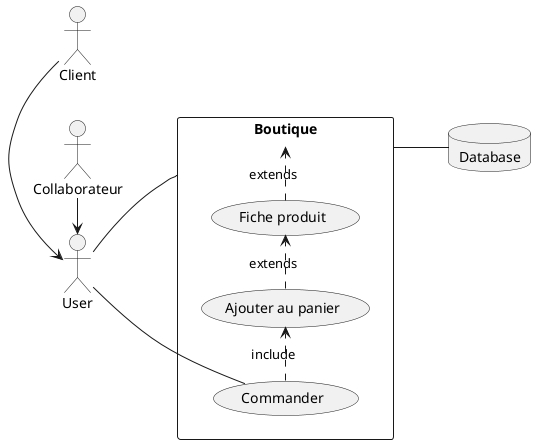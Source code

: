 @startuml
left to right direction
skinparam packageStyle rectangle
actor User
actor Client
actor Collaborateur
database Database

Client -> User
Collaborateur -> User

rectangle Boutique {
    User -- (Boutique)
    (Boutique) -- Database
    (Fiche produit) .> (Boutique) : extends
    (Ajouter au panier) .> (Fiche produit) : extends
    User -- (Commander)
    (Commander) .> (Ajouter au panier) : include
}
@enduml